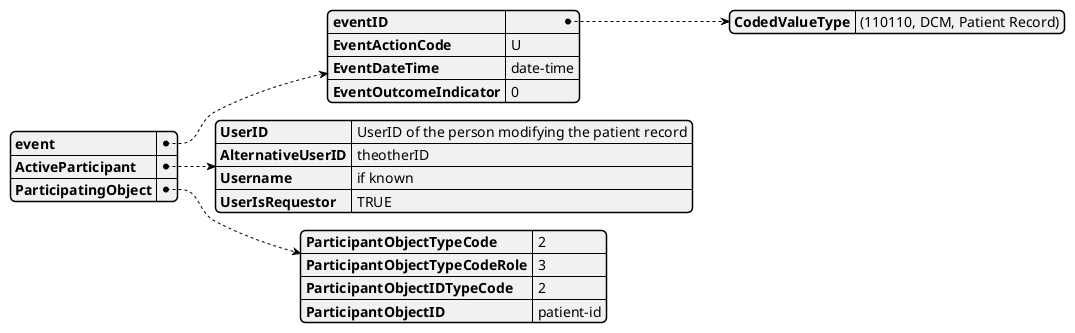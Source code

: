 
@startjson
{
	"event": {
	   "eventID" :
	       { "CodedValueType" : "(110110, DCM, Patient Record)"},
	   "EventActionCode": "U",
	   "EventDateTime" : "date-time",
	   "EventOutcomeIndicator": "0"
	},
	"ActiveParticipant" : {
	   "UserID" : "UserID of the person modifying the patient record",
	   "AlternativeUserID" : "theotherID",
	   "Username" : "if known",
	   "UserIsRequestor" : "TRUE"
	   },
	"ParticipatingObject" : {
	   "ParticipantObjectTypeCode" : 2,
	   "ParticipantObjectTypeCodeRole" : 3,
	   "ParticipantObjectIDTypeCode" : 2,
	   "ParticipantObjectID" : "patient-id"
	   }
}
@endjson


	   
